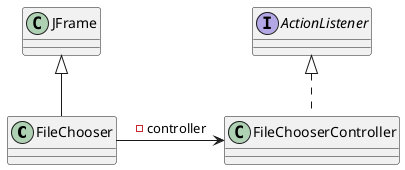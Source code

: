 @startuml Open

class FileChooser extends JFrame {
}
FileChooser -> FileChooserController : -controller

class FileChooserController implements ActionListener {
}

@enduml